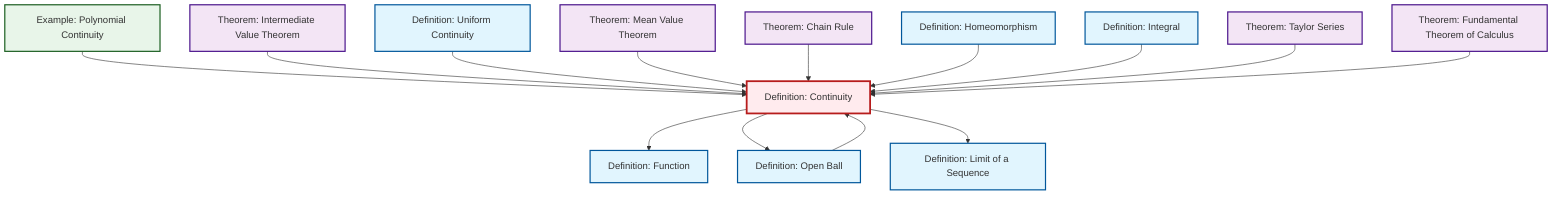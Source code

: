 graph TD
    classDef definition fill:#e1f5fe,stroke:#01579b,stroke-width:2px
    classDef theorem fill:#f3e5f5,stroke:#4a148c,stroke-width:2px
    classDef axiom fill:#fff3e0,stroke:#e65100,stroke-width:2px
    classDef example fill:#e8f5e9,stroke:#1b5e20,stroke-width:2px
    classDef current fill:#ffebee,stroke:#b71c1c,stroke-width:3px
    ex-polynomial-continuity["Example: Polynomial Continuity"]:::example
    thm-mean-value["Theorem: Mean Value Theorem"]:::theorem
    def-continuity["Definition: Continuity"]:::definition
    thm-intermediate-value["Theorem: Intermediate Value Theorem"]:::theorem
    thm-taylor-series["Theorem: Taylor Series"]:::theorem
    def-function["Definition: Function"]:::definition
    thm-fundamental-calculus["Theorem: Fundamental Theorem of Calculus"]:::theorem
    def-homeomorphism["Definition: Homeomorphism"]:::definition
    def-open-ball["Definition: Open Ball"]:::definition
    thm-chain-rule["Theorem: Chain Rule"]:::theorem
    def-limit["Definition: Limit of a Sequence"]:::definition
    def-uniform-continuity["Definition: Uniform Continuity"]:::definition
    def-integral["Definition: Integral"]:::definition
    ex-polynomial-continuity --> def-continuity
    thm-intermediate-value --> def-continuity
    def-uniform-continuity --> def-continuity
    def-continuity --> def-function
    thm-mean-value --> def-continuity
    thm-chain-rule --> def-continuity
    def-homeomorphism --> def-continuity
    def-integral --> def-continuity
    thm-taylor-series --> def-continuity
    def-continuity --> def-open-ball
    def-open-ball --> def-continuity
    def-continuity --> def-limit
    thm-fundamental-calculus --> def-continuity
    class def-continuity current